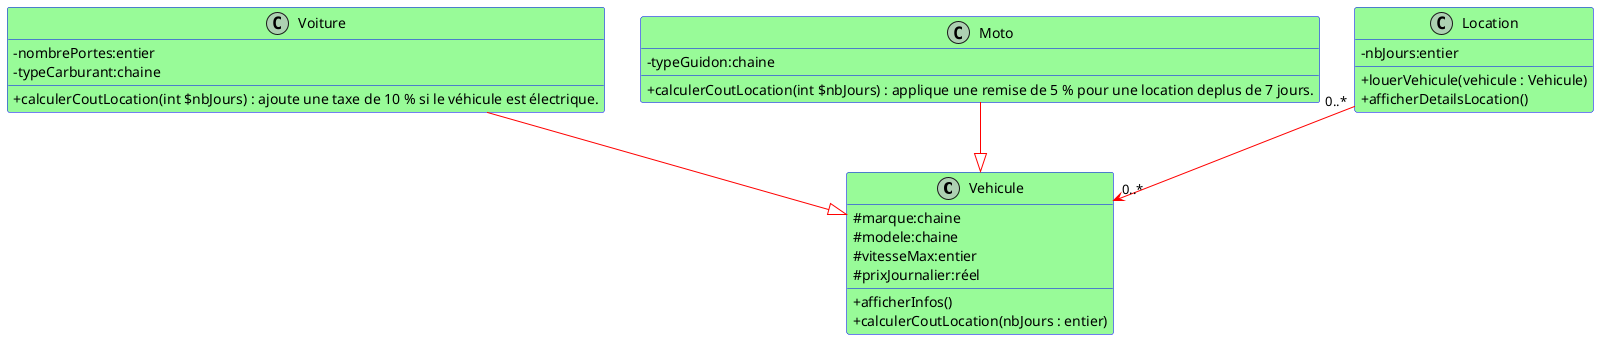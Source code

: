 @startuml
'https://plantuml.com/sequence-diagram

skinparam classAttributeIconSize 0
skinparam class {
BackgroundColor PaleGreen
BorderColor Blue
ArrowColor Red
}

class Vehicule {
#marque:chaine
#modele:chaine
#vitesseMax:entier
#prixJournalier:réel
+afficherInfos()
+calculerCoutLocation(nbJours : entier)
}
class Voiture {
-nombrePortes:entier
-typeCarburant:chaine
+calculerCoutLocation(int $nbJours) : ajoute une taxe de 10 % si le véhicule est électrique.
}
class Moto {
-typeGuidon:chaine
+calculerCoutLocation(int $nbJours) : applique une remise de 5 % pour une location deplus de 7 jours.
}
class Location {
-nbJours:entier
+louerVehicule(vehicule : Vehicule)
+afficherDetailsLocation()
}
Moto--|>Vehicule
Voiture--|>Vehicule
Location "0..*"-->"0..*"Vehicule

@enduml